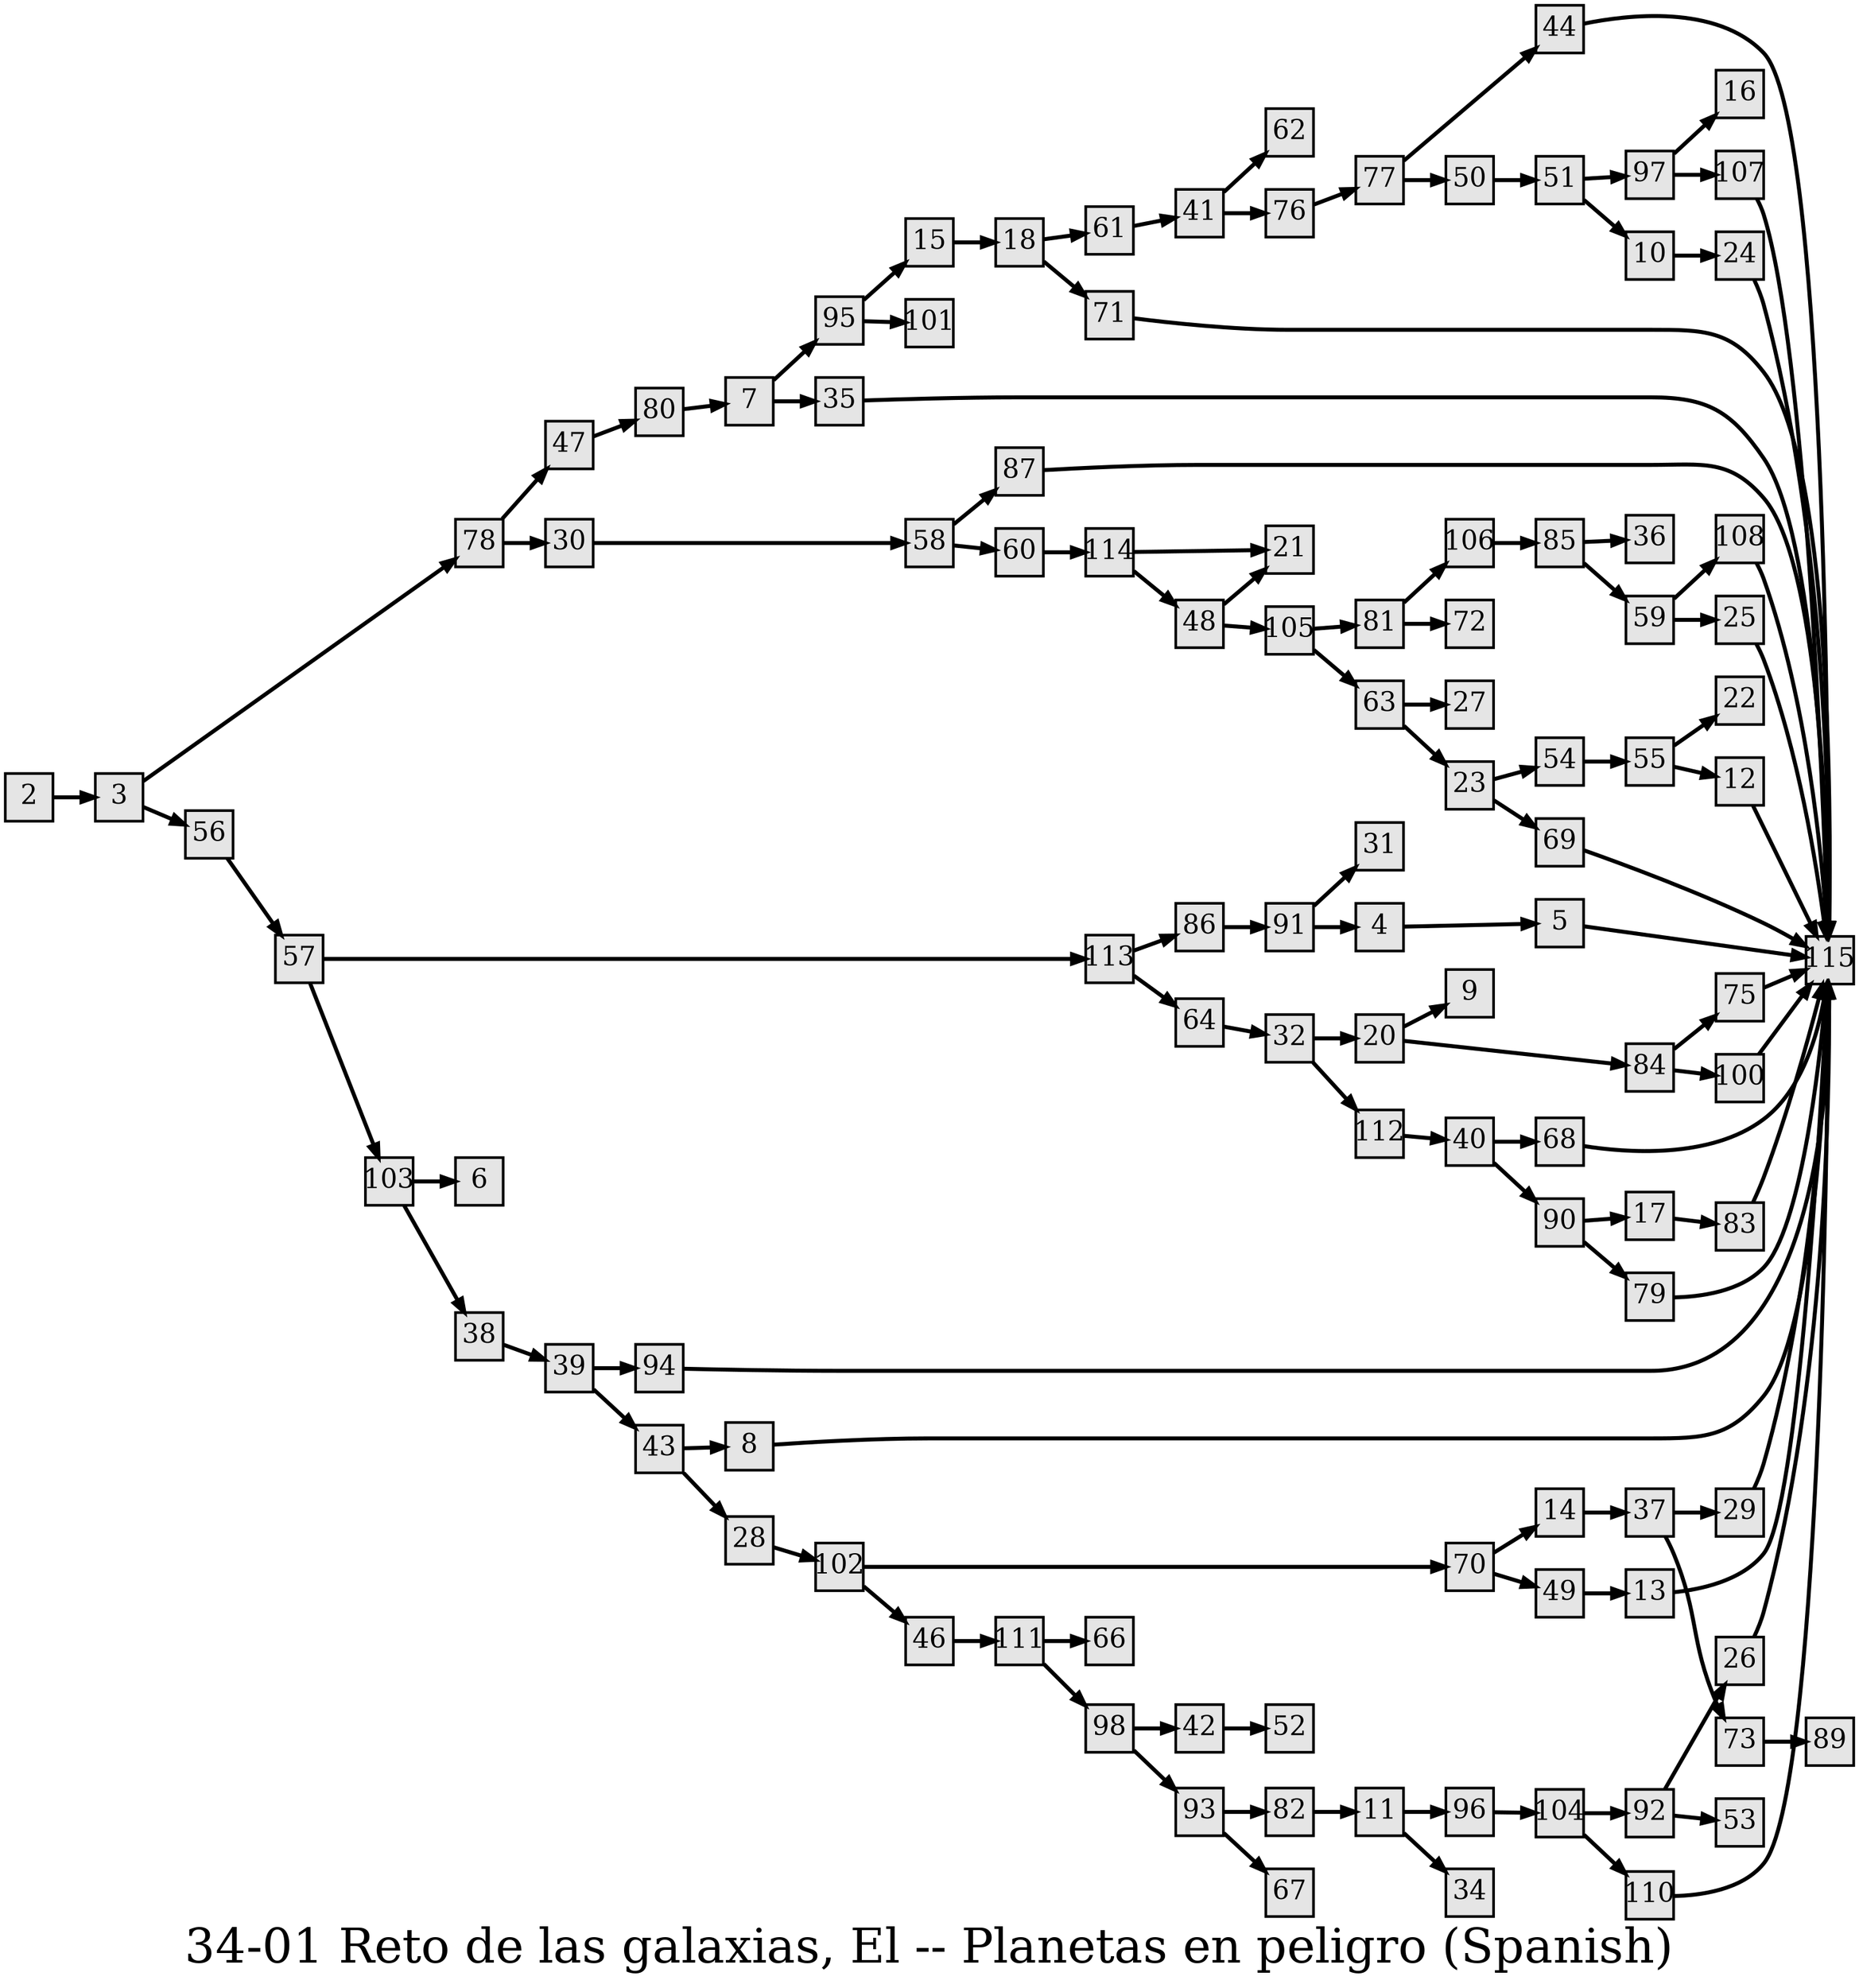 digraph g{
  graph [ label="34-01 Reto de las galaxias, El -- Planetas en peligro (Spanish)" rankdir=LR, ordering=out, fontsize=36, nodesep="0.35", ranksep="0.45"];
  node  [shape=rect, penwidth=2, fontsize=20, style=filled, fillcolor=grey90, margin="0,0", labelfloat=true, regular=true, fixedsize=true];
  edge  [labelfloat=true, penwidth=3, fontsize=12];
  2 -> 3;
  3 -> 78;
  3 -> 56;
  4 -> 5;
  5 -> 115;
  7 -> 95;
  7 -> 35;
  8 -> 115;
  10 -> 24;
  11 -> 96;
  11 -> 34;
  12 -> 115;
  13 -> 115;
  14 -> 37;
  15 -> 18;
  17 -> 83;
  18 -> 61;
  18 -> 71;
  20 -> 9;
  20 -> 84;
  23 -> 54;
  23 -> 69;
  24 -> 115;
  25 -> 115;
  26 -> 115;
  28 -> 102;
  29 -> 115;
  30 -> 58;
  32 -> 20;
  32 -> 112;
  35 -> 115;
  37 -> 29;
  37 -> 73;
  38 -> 39;
  39 -> 94;
  39 -> 43;
  40 -> 68;
  40 -> 90;
  41 -> 62;
  41 -> 76;
  42 -> 52;
  43 -> 8;
  43 -> 28;
  44 -> 115;
  46 -> 111;
  47 -> 80;
  48 -> 21;
  48 -> 105;
  49 -> 13;
  50 -> 51;
  51 -> 97;
  51 -> 10;
  54 -> 55;
  55 -> 12;
  55 -> 22;
  56 -> 57;
  57 -> 113;
  57 -> 103;
  58 -> 87;
  58 -> 60;
  59 -> 108;
  59 -> 25;
  60 -> 114;
  61 -> 41;
  63 -> 27;
  63 -> 23;
  64 -> 32;
  68 -> 115;
  69 -> 115;
  70 -> 14;
  70 -> 49;
  71 -> 115;
  73 -> 89;
  75 -> 115;
  76 -> 77;
  77 -> 44;
  77 -> 50;
  78 -> 47;
  78 -> 30;
  79 -> 115;
  80 -> 7;
  81 -> 106;
  81 -> 72;
  82 -> 11;
  83 -> 115;
  84 -> 75;
  84 -> 100;
  85 -> 36;
  85 -> 59;
  86 -> 91;
  87 -> 115;
  90 -> 17;
  90 -> 79;
  91 -> 4;
  91 -> 31;
  92 -> 26;
  92 -> 53;
  93 -> 82;
  93 -> 67;
  94 -> 115;
  95 -> 15;
  95 -> 101;
  96 -> 104;
  97 -> 16;
  97 -> 107;
  98 -> 42;
  98 -> 93;
  100 -> 115;
  102 -> 70;
  102 -> 46;
  103 -> 6;
  103 -> 38;
  104 -> 92;
  104 -> 110;
  105 -> 81;
  105 -> 63;
  106 -> 85;
  107 -> 115;
  108 -> 115;
  110 -> 115;
  111 -> 66;
  111 -> 98;
  112 -> 40;
  113 -> 86;
  113 -> 64;
  114 -> 21;
  114 -> 48;
}

